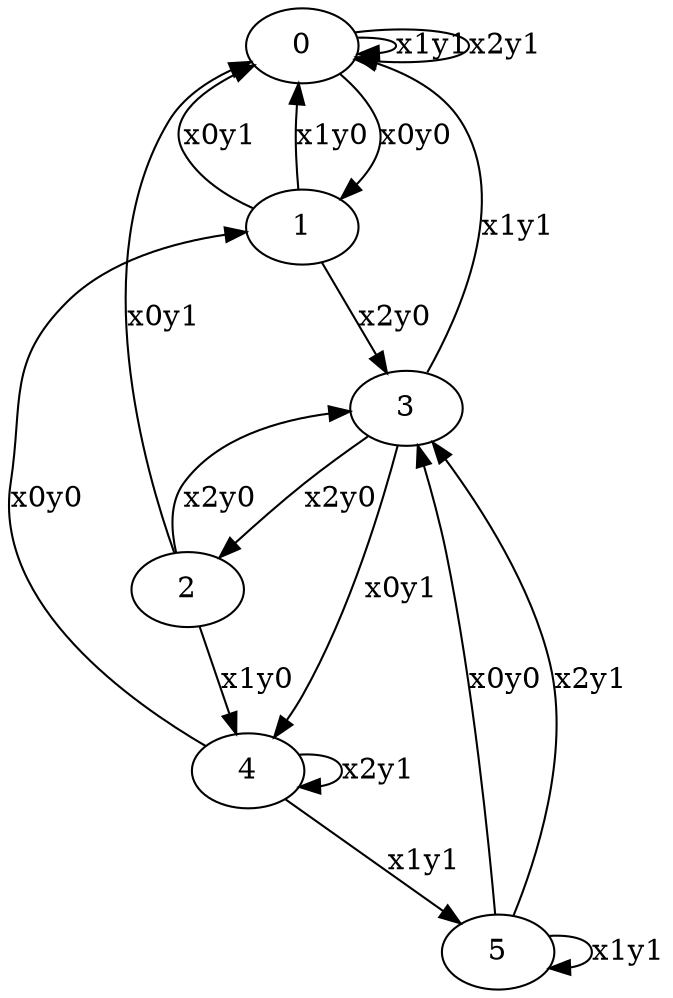 digraph {
	0 -> 1[label=x0y0];
	0 -> 0[label=x1y1];
	0 -> 0[label=x2y1];
	1 -> 0[label=x0y1];
	1 -> 0[label=x1y0];
	1 -> 3[label=x2y0];
	2 -> 0[label=x0y1];
	2 -> 4[label=x1y0];
	2 -> 3[label=x2y0];
	3 -> 4[label=x0y1];
	3 -> 0[label=x1y1];
	3 -> 2[label=x2y0];
	4 -> 1[label=x0y0];
	4 -> 5[label=x1y1];
	4 -> 4[label=x2y1];
	5 -> 3[label=x0y0];
	5 -> 5[label=x1y1];
	5 -> 3[label=x2y1];
}